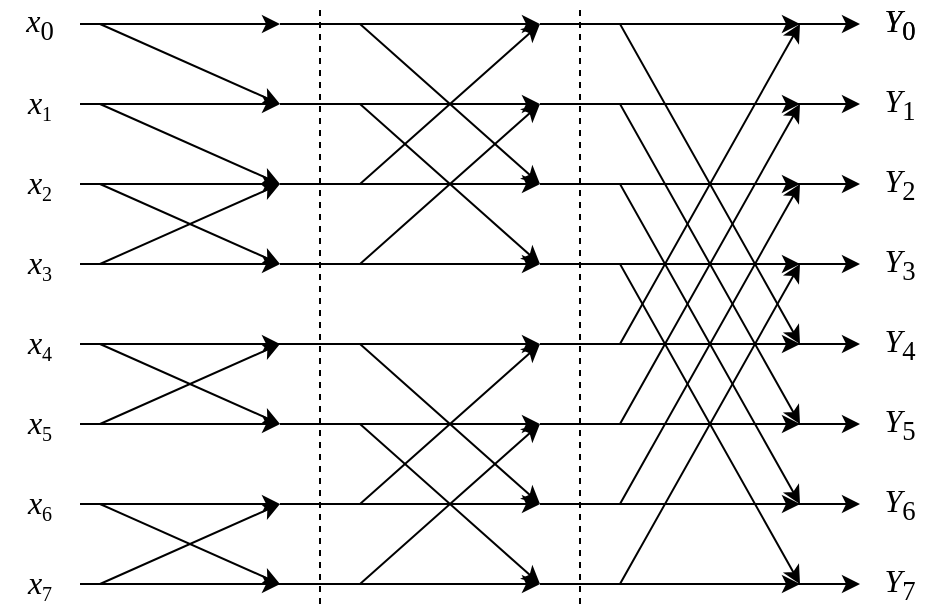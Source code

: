 <mxfile version="14.7.0" type="github">
  <diagram id="f7-6X2z1giVUKABA8KmS" name="Page-1">
    <mxGraphModel dx="1042" dy="555" grid="1" gridSize="10" guides="1" tooltips="1" connect="1" arrows="1" fold="1" page="1" pageScale="1" pageWidth="827" pageHeight="1169" math="0" shadow="0">
      <root>
        <mxCell id="0" />
        <mxCell id="1" parent="0" />
        <mxCell id="zdiVoKsY8De2FaTXRVO9-1" value="" style="endArrow=classic;html=1;" edge="1" parent="1">
          <mxGeometry relative="1" as="geometry">
            <mxPoint x="80" y="120" as="sourcePoint" />
            <mxPoint x="180" y="120" as="targetPoint" />
          </mxGeometry>
        </mxCell>
        <mxCell id="zdiVoKsY8De2FaTXRVO9-28" value="" style="endArrow=classic;html=1;" edge="1" parent="1">
          <mxGeometry relative="1" as="geometry">
            <mxPoint x="80" y="160" as="sourcePoint" />
            <mxPoint x="180" y="160" as="targetPoint" />
          </mxGeometry>
        </mxCell>
        <mxCell id="zdiVoKsY8De2FaTXRVO9-30" value="" style="endArrow=classic;html=1;" edge="1" parent="1">
          <mxGeometry relative="1" as="geometry">
            <mxPoint x="80" y="200" as="sourcePoint" />
            <mxPoint x="180" y="200" as="targetPoint" />
          </mxGeometry>
        </mxCell>
        <mxCell id="zdiVoKsY8De2FaTXRVO9-32" value="" style="endArrow=classic;html=1;" edge="1" parent="1">
          <mxGeometry relative="1" as="geometry">
            <mxPoint x="80" y="240" as="sourcePoint" />
            <mxPoint x="180" y="240" as="targetPoint" />
          </mxGeometry>
        </mxCell>
        <mxCell id="zdiVoKsY8De2FaTXRVO9-34" value="" style="endArrow=classic;html=1;" edge="1" parent="1">
          <mxGeometry relative="1" as="geometry">
            <mxPoint x="80" y="280" as="sourcePoint" />
            <mxPoint x="180" y="280" as="targetPoint" />
          </mxGeometry>
        </mxCell>
        <mxCell id="zdiVoKsY8De2FaTXRVO9-36" value="" style="endArrow=classic;html=1;" edge="1" parent="1">
          <mxGeometry relative="1" as="geometry">
            <mxPoint x="80" y="320" as="sourcePoint" />
            <mxPoint x="180" y="320" as="targetPoint" />
          </mxGeometry>
        </mxCell>
        <mxCell id="zdiVoKsY8De2FaTXRVO9-38" value="" style="endArrow=classic;html=1;" edge="1" parent="1">
          <mxGeometry relative="1" as="geometry">
            <mxPoint x="80" y="360" as="sourcePoint" />
            <mxPoint x="180" y="360" as="targetPoint" />
          </mxGeometry>
        </mxCell>
        <mxCell id="zdiVoKsY8De2FaTXRVO9-40" value="" style="endArrow=classic;html=1;" edge="1" parent="1">
          <mxGeometry relative="1" as="geometry">
            <mxPoint x="80" y="400" as="sourcePoint" />
            <mxPoint x="180" y="400" as="targetPoint" />
          </mxGeometry>
        </mxCell>
        <mxCell id="zdiVoKsY8De2FaTXRVO9-44" value="" style="endArrow=classic;html=1;" edge="1" parent="1">
          <mxGeometry relative="1" as="geometry">
            <mxPoint x="90" y="120" as="sourcePoint" />
            <mxPoint x="180" y="160" as="targetPoint" />
          </mxGeometry>
        </mxCell>
        <mxCell id="zdiVoKsY8De2FaTXRVO9-46" value="" style="endArrow=classic;html=1;" edge="1" parent="1">
          <mxGeometry relative="1" as="geometry">
            <mxPoint x="90" y="200" as="sourcePoint" />
            <mxPoint x="180" y="240" as="targetPoint" />
          </mxGeometry>
        </mxCell>
        <mxCell id="zdiVoKsY8De2FaTXRVO9-47" value="" style="endArrow=classic;html=1;" edge="1" parent="1">
          <mxGeometry relative="1" as="geometry">
            <mxPoint x="90" y="280" as="sourcePoint" />
            <mxPoint x="180" y="320" as="targetPoint" />
          </mxGeometry>
        </mxCell>
        <mxCell id="zdiVoKsY8De2FaTXRVO9-48" value="" style="endArrow=classic;html=1;" edge="1" parent="1">
          <mxGeometry relative="1" as="geometry">
            <mxPoint x="90" y="360" as="sourcePoint" />
            <mxPoint x="180" y="400" as="targetPoint" />
          </mxGeometry>
        </mxCell>
        <mxCell id="zdiVoKsY8De2FaTXRVO9-51" value="" style="endArrow=classic;html=1;" edge="1" parent="1">
          <mxGeometry relative="1" as="geometry">
            <mxPoint x="90" y="240" as="sourcePoint" />
            <mxPoint x="180" y="200" as="targetPoint" />
          </mxGeometry>
        </mxCell>
        <mxCell id="zdiVoKsY8De2FaTXRVO9-52" value="" style="endArrow=classic;html=1;" edge="1" parent="1">
          <mxGeometry relative="1" as="geometry">
            <mxPoint x="90" y="320" as="sourcePoint" />
            <mxPoint x="180" y="280" as="targetPoint" />
          </mxGeometry>
        </mxCell>
        <mxCell id="zdiVoKsY8De2FaTXRVO9-53" value="" style="endArrow=classic;html=1;" edge="1" parent="1">
          <mxGeometry relative="1" as="geometry">
            <mxPoint x="90" y="400" as="sourcePoint" />
            <mxPoint x="180" y="360" as="targetPoint" />
          </mxGeometry>
        </mxCell>
        <mxCell id="zdiVoKsY8De2FaTXRVO9-54" value="" style="endArrow=classic;html=1;" edge="1" parent="1">
          <mxGeometry relative="1" as="geometry">
            <mxPoint x="180" y="120" as="sourcePoint" />
            <mxPoint x="310" y="120" as="targetPoint" />
          </mxGeometry>
        </mxCell>
        <mxCell id="zdiVoKsY8De2FaTXRVO9-56" value="" style="endArrow=classic;html=1;" edge="1" parent="1">
          <mxGeometry relative="1" as="geometry">
            <mxPoint x="180" y="160" as="sourcePoint" />
            <mxPoint x="310" y="160" as="targetPoint" />
          </mxGeometry>
        </mxCell>
        <mxCell id="zdiVoKsY8De2FaTXRVO9-57" value="" style="endArrow=classic;html=1;" edge="1" parent="1">
          <mxGeometry relative="1" as="geometry">
            <mxPoint x="180" y="200" as="sourcePoint" />
            <mxPoint x="310" y="200" as="targetPoint" />
          </mxGeometry>
        </mxCell>
        <mxCell id="zdiVoKsY8De2FaTXRVO9-58" value="" style="endArrow=classic;html=1;" edge="1" parent="1">
          <mxGeometry relative="1" as="geometry">
            <mxPoint x="180" y="240" as="sourcePoint" />
            <mxPoint x="310" y="240" as="targetPoint" />
          </mxGeometry>
        </mxCell>
        <mxCell id="zdiVoKsY8De2FaTXRVO9-59" value="" style="endArrow=classic;html=1;" edge="1" parent="1">
          <mxGeometry relative="1" as="geometry">
            <mxPoint x="170" y="280" as="sourcePoint" />
            <mxPoint x="310" y="280" as="targetPoint" />
          </mxGeometry>
        </mxCell>
        <mxCell id="zdiVoKsY8De2FaTXRVO9-60" value="" style="endArrow=classic;html=1;" edge="1" parent="1">
          <mxGeometry relative="1" as="geometry">
            <mxPoint x="180" y="320" as="sourcePoint" />
            <mxPoint x="310" y="320" as="targetPoint" />
          </mxGeometry>
        </mxCell>
        <mxCell id="zdiVoKsY8De2FaTXRVO9-61" value="" style="endArrow=classic;html=1;" edge="1" parent="1">
          <mxGeometry relative="1" as="geometry">
            <mxPoint x="180" y="360" as="sourcePoint" />
            <mxPoint x="310" y="360" as="targetPoint" />
          </mxGeometry>
        </mxCell>
        <mxCell id="zdiVoKsY8De2FaTXRVO9-62" value="" style="endArrow=classic;html=1;" edge="1" parent="1">
          <mxGeometry relative="1" as="geometry">
            <mxPoint x="170" y="400" as="sourcePoint" />
            <mxPoint x="310" y="400" as="targetPoint" />
          </mxGeometry>
        </mxCell>
        <mxCell id="zdiVoKsY8De2FaTXRVO9-64" value="" style="endArrow=classic;html=1;" edge="1" parent="1">
          <mxGeometry relative="1" as="geometry">
            <mxPoint x="220" y="120" as="sourcePoint" />
            <mxPoint x="310" y="200" as="targetPoint" />
          </mxGeometry>
        </mxCell>
        <mxCell id="zdiVoKsY8De2FaTXRVO9-67" value="" style="endArrow=classic;html=1;" edge="1" parent="1">
          <mxGeometry relative="1" as="geometry">
            <mxPoint x="220" y="160" as="sourcePoint" />
            <mxPoint x="310" y="240" as="targetPoint" />
          </mxGeometry>
        </mxCell>
        <mxCell id="zdiVoKsY8De2FaTXRVO9-68" value="" style="endArrow=classic;html=1;" edge="1" parent="1">
          <mxGeometry relative="1" as="geometry">
            <mxPoint x="220" y="280" as="sourcePoint" />
            <mxPoint x="310" y="360" as="targetPoint" />
          </mxGeometry>
        </mxCell>
        <mxCell id="zdiVoKsY8De2FaTXRVO9-69" value="" style="endArrow=classic;html=1;" edge="1" parent="1">
          <mxGeometry relative="1" as="geometry">
            <mxPoint x="220" y="320" as="sourcePoint" />
            <mxPoint x="310" y="400" as="targetPoint" />
          </mxGeometry>
        </mxCell>
        <mxCell id="zdiVoKsY8De2FaTXRVO9-73" value="" style="endArrow=classic;html=1;" edge="1" parent="1">
          <mxGeometry relative="1" as="geometry">
            <mxPoint x="220" y="200" as="sourcePoint" />
            <mxPoint x="310" y="120" as="targetPoint" />
          </mxGeometry>
        </mxCell>
        <mxCell id="zdiVoKsY8De2FaTXRVO9-75" value="" style="endArrow=classic;html=1;" edge="1" parent="1">
          <mxGeometry relative="1" as="geometry">
            <mxPoint x="220" y="240" as="sourcePoint" />
            <mxPoint x="310" y="160" as="targetPoint" />
          </mxGeometry>
        </mxCell>
        <mxCell id="zdiVoKsY8De2FaTXRVO9-76" value="" style="endArrow=classic;html=1;" edge="1" parent="1">
          <mxGeometry relative="1" as="geometry">
            <mxPoint x="220" y="360" as="sourcePoint" />
            <mxPoint x="310" y="280" as="targetPoint" />
          </mxGeometry>
        </mxCell>
        <mxCell id="zdiVoKsY8De2FaTXRVO9-77" value="" style="endArrow=classic;html=1;" edge="1" parent="1">
          <mxGeometry relative="1" as="geometry">
            <mxPoint x="220" y="400" as="sourcePoint" />
            <mxPoint x="310" y="320" as="targetPoint" />
          </mxGeometry>
        </mxCell>
        <mxCell id="zdiVoKsY8De2FaTXRVO9-79" value="" style="endArrow=none;dashed=1;html=1;" edge="1" parent="1">
          <mxGeometry width="50" height="50" relative="1" as="geometry">
            <mxPoint x="200" y="410" as="sourcePoint" />
            <mxPoint x="200" y="110" as="targetPoint" />
          </mxGeometry>
        </mxCell>
        <mxCell id="zdiVoKsY8De2FaTXRVO9-84" value="" style="endArrow=classic;html=1;" edge="1" parent="1">
          <mxGeometry relative="1" as="geometry">
            <mxPoint x="310" y="120" as="sourcePoint" />
            <mxPoint x="440" y="120" as="targetPoint" />
          </mxGeometry>
        </mxCell>
        <mxCell id="zdiVoKsY8De2FaTXRVO9-87" value="" style="endArrow=classic;html=1;" edge="1" parent="1">
          <mxGeometry relative="1" as="geometry">
            <mxPoint x="310" y="160" as="sourcePoint" />
            <mxPoint x="440" y="160" as="targetPoint" />
          </mxGeometry>
        </mxCell>
        <mxCell id="zdiVoKsY8De2FaTXRVO9-88" value="" style="endArrow=classic;html=1;" edge="1" parent="1">
          <mxGeometry relative="1" as="geometry">
            <mxPoint x="310" y="200" as="sourcePoint" />
            <mxPoint x="440" y="200" as="targetPoint" />
          </mxGeometry>
        </mxCell>
        <mxCell id="zdiVoKsY8De2FaTXRVO9-89" value="" style="endArrow=classic;html=1;" edge="1" parent="1">
          <mxGeometry relative="1" as="geometry">
            <mxPoint x="310" y="240" as="sourcePoint" />
            <mxPoint x="440" y="240" as="targetPoint" />
          </mxGeometry>
        </mxCell>
        <mxCell id="zdiVoKsY8De2FaTXRVO9-90" value="" style="endArrow=classic;html=1;" edge="1" parent="1">
          <mxGeometry relative="1" as="geometry">
            <mxPoint x="310" y="280" as="sourcePoint" />
            <mxPoint x="440" y="280" as="targetPoint" />
          </mxGeometry>
        </mxCell>
        <mxCell id="zdiVoKsY8De2FaTXRVO9-91" value="" style="endArrow=classic;html=1;" edge="1" parent="1">
          <mxGeometry relative="1" as="geometry">
            <mxPoint x="310" y="320" as="sourcePoint" />
            <mxPoint x="440" y="320" as="targetPoint" />
          </mxGeometry>
        </mxCell>
        <mxCell id="zdiVoKsY8De2FaTXRVO9-92" value="" style="endArrow=classic;html=1;" edge="1" parent="1">
          <mxGeometry relative="1" as="geometry">
            <mxPoint x="310" y="360" as="sourcePoint" />
            <mxPoint x="440" y="360" as="targetPoint" />
          </mxGeometry>
        </mxCell>
        <mxCell id="zdiVoKsY8De2FaTXRVO9-93" value="" style="endArrow=classic;html=1;" edge="1" parent="1">
          <mxGeometry relative="1" as="geometry">
            <mxPoint x="310" y="400" as="sourcePoint" />
            <mxPoint x="440" y="400" as="targetPoint" />
          </mxGeometry>
        </mxCell>
        <mxCell id="zdiVoKsY8De2FaTXRVO9-94" value="" style="endArrow=classic;html=1;" edge="1" parent="1">
          <mxGeometry relative="1" as="geometry">
            <mxPoint x="320" y="120" as="sourcePoint" />
            <mxPoint x="470" y="120" as="targetPoint" />
          </mxGeometry>
        </mxCell>
        <mxCell id="zdiVoKsY8De2FaTXRVO9-95" value="" style="endArrow=classic;html=1;" edge="1" parent="1">
          <mxGeometry relative="1" as="geometry">
            <mxPoint x="320" y="160" as="sourcePoint" />
            <mxPoint x="470" y="160" as="targetPoint" />
          </mxGeometry>
        </mxCell>
        <mxCell id="zdiVoKsY8De2FaTXRVO9-96" value="" style="endArrow=classic;html=1;" edge="1" parent="1">
          <mxGeometry relative="1" as="geometry">
            <mxPoint x="320" y="200" as="sourcePoint" />
            <mxPoint x="470" y="200" as="targetPoint" />
          </mxGeometry>
        </mxCell>
        <mxCell id="zdiVoKsY8De2FaTXRVO9-97" value="" style="endArrow=classic;html=1;" edge="1" parent="1">
          <mxGeometry relative="1" as="geometry">
            <mxPoint x="320" y="240" as="sourcePoint" />
            <mxPoint x="470" y="240" as="targetPoint" />
          </mxGeometry>
        </mxCell>
        <mxCell id="zdiVoKsY8De2FaTXRVO9-98" value="" style="endArrow=classic;html=1;" edge="1" parent="1">
          <mxGeometry relative="1" as="geometry">
            <mxPoint x="320" y="280" as="sourcePoint" />
            <mxPoint x="470" y="280" as="targetPoint" />
          </mxGeometry>
        </mxCell>
        <mxCell id="zdiVoKsY8De2FaTXRVO9-99" value="" style="endArrow=classic;html=1;" edge="1" parent="1">
          <mxGeometry relative="1" as="geometry">
            <mxPoint x="320" y="320" as="sourcePoint" />
            <mxPoint x="470" y="320" as="targetPoint" />
          </mxGeometry>
        </mxCell>
        <mxCell id="zdiVoKsY8De2FaTXRVO9-100" value="" style="endArrow=classic;html=1;" edge="1" parent="1">
          <mxGeometry relative="1" as="geometry">
            <mxPoint x="320" y="360" as="sourcePoint" />
            <mxPoint x="470" y="360" as="targetPoint" />
          </mxGeometry>
        </mxCell>
        <mxCell id="zdiVoKsY8De2FaTXRVO9-101" value="" style="endArrow=classic;html=1;" edge="1" parent="1">
          <mxGeometry relative="1" as="geometry">
            <mxPoint x="320" y="400" as="sourcePoint" />
            <mxPoint x="470" y="400" as="targetPoint" />
          </mxGeometry>
        </mxCell>
        <mxCell id="zdiVoKsY8De2FaTXRVO9-102" value="" style="endArrow=none;dashed=1;html=1;" edge="1" parent="1">
          <mxGeometry width="50" height="50" relative="1" as="geometry">
            <mxPoint x="330" y="410" as="sourcePoint" />
            <mxPoint x="330" y="110" as="targetPoint" />
          </mxGeometry>
        </mxCell>
        <mxCell id="zdiVoKsY8De2FaTXRVO9-108" value="" style="endArrow=classic;html=1;" edge="1" parent="1">
          <mxGeometry relative="1" as="geometry">
            <mxPoint x="350" y="120" as="sourcePoint" />
            <mxPoint x="440" y="280" as="targetPoint" />
          </mxGeometry>
        </mxCell>
        <mxCell id="zdiVoKsY8De2FaTXRVO9-110" value="" style="endArrow=classic;html=1;" edge="1" parent="1">
          <mxGeometry relative="1" as="geometry">
            <mxPoint x="350" y="160" as="sourcePoint" />
            <mxPoint x="440" y="320" as="targetPoint" />
          </mxGeometry>
        </mxCell>
        <mxCell id="zdiVoKsY8De2FaTXRVO9-111" value="" style="endArrow=classic;html=1;" edge="1" parent="1">
          <mxGeometry relative="1" as="geometry">
            <mxPoint x="350" y="200" as="sourcePoint" />
            <mxPoint x="440" y="360" as="targetPoint" />
          </mxGeometry>
        </mxCell>
        <mxCell id="zdiVoKsY8De2FaTXRVO9-112" value="" style="endArrow=classic;html=1;" edge="1" parent="1">
          <mxGeometry relative="1" as="geometry">
            <mxPoint x="350" y="240" as="sourcePoint" />
            <mxPoint x="440" y="400" as="targetPoint" />
          </mxGeometry>
        </mxCell>
        <mxCell id="zdiVoKsY8De2FaTXRVO9-113" value="" style="endArrow=classic;html=1;" edge="1" parent="1">
          <mxGeometry relative="1" as="geometry">
            <mxPoint x="350" y="280" as="sourcePoint" />
            <mxPoint x="440" y="120" as="targetPoint" />
          </mxGeometry>
        </mxCell>
        <mxCell id="zdiVoKsY8De2FaTXRVO9-114" value="" style="endArrow=classic;html=1;" edge="1" parent="1">
          <mxGeometry relative="1" as="geometry">
            <mxPoint x="350" y="320" as="sourcePoint" />
            <mxPoint x="440" y="160" as="targetPoint" />
          </mxGeometry>
        </mxCell>
        <mxCell id="zdiVoKsY8De2FaTXRVO9-115" value="" style="endArrow=classic;html=1;" edge="1" parent="1">
          <mxGeometry relative="1" as="geometry">
            <mxPoint x="350" y="360" as="sourcePoint" />
            <mxPoint x="440" y="200" as="targetPoint" />
          </mxGeometry>
        </mxCell>
        <mxCell id="zdiVoKsY8De2FaTXRVO9-116" value="" style="endArrow=classic;html=1;" edge="1" parent="1">
          <mxGeometry relative="1" as="geometry">
            <mxPoint x="350" y="400" as="sourcePoint" />
            <mxPoint x="440" y="240" as="targetPoint" />
          </mxGeometry>
        </mxCell>
        <mxCell id="zdiVoKsY8De2FaTXRVO9-117" value="&lt;font face=&quot;Times New Roman&quot; style=&quot;font-size: 16px&quot;&gt;&lt;i&gt;Y&lt;/i&gt;&lt;sub&gt;0&lt;/sub&gt;&lt;/font&gt;" style="text;html=1;strokeColor=none;fillColor=none;align=center;verticalAlign=middle;whiteSpace=wrap;rounded=0;" vertex="1" parent="1">
          <mxGeometry x="470" y="110" width="40" height="20" as="geometry" />
        </mxCell>
        <mxCell id="zdiVoKsY8De2FaTXRVO9-118" value="&lt;font face=&quot;Times New Roman&quot; style=&quot;font-size: 16px&quot;&gt;&lt;i&gt;Y&lt;/i&gt;&lt;sub&gt;3&lt;/sub&gt;&lt;/font&gt;" style="text;html=1;strokeColor=none;fillColor=none;align=center;verticalAlign=middle;whiteSpace=wrap;rounded=0;" vertex="1" parent="1">
          <mxGeometry x="470" y="230" width="40" height="20" as="geometry" />
        </mxCell>
        <mxCell id="zdiVoKsY8De2FaTXRVO9-119" value="&lt;font face=&quot;Times New Roman&quot; style=&quot;font-size: 16px&quot;&gt;&lt;i&gt;Y&lt;/i&gt;&lt;sub&gt;4&lt;/sub&gt;&lt;/font&gt;" style="text;html=1;strokeColor=none;fillColor=none;align=center;verticalAlign=middle;whiteSpace=wrap;rounded=0;" vertex="1" parent="1">
          <mxGeometry x="470" y="270" width="40" height="20" as="geometry" />
        </mxCell>
        <mxCell id="zdiVoKsY8De2FaTXRVO9-120" value="&lt;font face=&quot;Times New Roman&quot; style=&quot;font-size: 16px&quot;&gt;&lt;i&gt;Y&lt;/i&gt;&lt;sub&gt;5&lt;/sub&gt;&lt;/font&gt;" style="text;html=1;strokeColor=none;fillColor=none;align=center;verticalAlign=middle;whiteSpace=wrap;rounded=0;" vertex="1" parent="1">
          <mxGeometry x="470" y="310" width="40" height="20" as="geometry" />
        </mxCell>
        <mxCell id="zdiVoKsY8De2FaTXRVO9-121" value="&lt;font face=&quot;Times New Roman&quot; style=&quot;font-size: 16px&quot;&gt;&lt;i&gt;Y&lt;/i&gt;&lt;sub&gt;6&lt;/sub&gt;&lt;/font&gt;" style="text;html=1;strokeColor=none;fillColor=none;align=center;verticalAlign=middle;whiteSpace=wrap;rounded=0;" vertex="1" parent="1">
          <mxGeometry x="470" y="350" width="40" height="20" as="geometry" />
        </mxCell>
        <mxCell id="zdiVoKsY8De2FaTXRVO9-122" value="&lt;font face=&quot;Times New Roman&quot; style=&quot;font-size: 16px&quot;&gt;&lt;i&gt;Y&lt;/i&gt;&lt;sub&gt;7&lt;/sub&gt;&lt;/font&gt;" style="text;html=1;strokeColor=none;fillColor=none;align=center;verticalAlign=middle;whiteSpace=wrap;rounded=0;" vertex="1" parent="1">
          <mxGeometry x="470" y="390" width="40" height="20" as="geometry" />
        </mxCell>
        <mxCell id="zdiVoKsY8De2FaTXRVO9-123" value="&lt;font face=&quot;Times New Roman&quot; style=&quot;font-size: 16px&quot;&gt;&lt;i&gt;Y&lt;/i&gt;&lt;sub&gt;0&lt;/sub&gt;&lt;/font&gt;" style="text;html=1;strokeColor=none;fillColor=none;align=center;verticalAlign=middle;whiteSpace=wrap;rounded=0;" vertex="1" parent="1">
          <mxGeometry x="470" y="110" width="40" height="20" as="geometry" />
        </mxCell>
        <mxCell id="zdiVoKsY8De2FaTXRVO9-128" value="&lt;font face=&quot;Times New Roman&quot; style=&quot;font-size: 16px&quot;&gt;&lt;i&gt;Y&lt;/i&gt;&lt;sub&gt;2&lt;/sub&gt;&lt;/font&gt;" style="text;html=1;strokeColor=none;fillColor=none;align=center;verticalAlign=middle;whiteSpace=wrap;rounded=0;" vertex="1" parent="1">
          <mxGeometry x="470" y="190" width="40" height="20" as="geometry" />
        </mxCell>
        <mxCell id="zdiVoKsY8De2FaTXRVO9-129" value="&lt;font face=&quot;Times New Roman&quot; style=&quot;font-size: 16px&quot;&gt;&lt;i&gt;Y&lt;/i&gt;&lt;sub&gt;1&lt;/sub&gt;&lt;/font&gt;" style="text;html=1;strokeColor=none;fillColor=none;align=center;verticalAlign=middle;whiteSpace=wrap;rounded=0;" vertex="1" parent="1">
          <mxGeometry x="470" y="150" width="40" height="20" as="geometry" />
        </mxCell>
        <mxCell id="zdiVoKsY8De2FaTXRVO9-139" value="&lt;font face=&quot;Times New Roman&quot;&gt;&lt;span style=&quot;font-size: 16px&quot;&gt;&lt;i&gt;x&lt;/i&gt;&lt;sub&gt;0&lt;/sub&gt;&lt;/span&gt;&lt;/font&gt;" style="text;html=1;strokeColor=none;fillColor=none;align=center;verticalAlign=middle;whiteSpace=wrap;rounded=0;" vertex="1" parent="1">
          <mxGeometry x="40" y="110" width="40" height="20" as="geometry" />
        </mxCell>
        <mxCell id="zdiVoKsY8De2FaTXRVO9-140" value="&lt;i style=&quot;font-family: &amp;#34;times new roman&amp;#34; ; font-size: 16px&quot;&gt;x&lt;/i&gt;&lt;sub style=&quot;font-family: &amp;#34;times new roman&amp;#34;&quot;&gt;3&lt;/sub&gt;" style="text;html=1;strokeColor=none;fillColor=none;align=center;verticalAlign=middle;whiteSpace=wrap;rounded=0;" vertex="1" parent="1">
          <mxGeometry x="40" y="230" width="40" height="20" as="geometry" />
        </mxCell>
        <mxCell id="zdiVoKsY8De2FaTXRVO9-141" value="&lt;i style=&quot;font-family: &amp;#34;times new roman&amp;#34; ; font-size: 16px&quot;&gt;x&lt;/i&gt;&lt;sub style=&quot;font-family: &amp;#34;times new roman&amp;#34;&quot;&gt;4&lt;/sub&gt;" style="text;html=1;strokeColor=none;fillColor=none;align=center;verticalAlign=middle;whiteSpace=wrap;rounded=0;" vertex="1" parent="1">
          <mxGeometry x="40" y="270" width="40" height="20" as="geometry" />
        </mxCell>
        <mxCell id="zdiVoKsY8De2FaTXRVO9-142" value="&lt;i style=&quot;font-family: &amp;#34;times new roman&amp;#34; ; font-size: 16px&quot;&gt;x&lt;/i&gt;&lt;sub style=&quot;font-family: &amp;#34;times new roman&amp;#34;&quot;&gt;5&lt;/sub&gt;" style="text;html=1;strokeColor=none;fillColor=none;align=center;verticalAlign=middle;whiteSpace=wrap;rounded=0;" vertex="1" parent="1">
          <mxGeometry x="40" y="310" width="40" height="20" as="geometry" />
        </mxCell>
        <mxCell id="zdiVoKsY8De2FaTXRVO9-143" value="&lt;i style=&quot;font-family: &amp;#34;times new roman&amp;#34; ; font-size: 16px&quot;&gt;x&lt;/i&gt;&lt;sub style=&quot;font-family: &amp;#34;times new roman&amp;#34;&quot;&gt;6&lt;/sub&gt;" style="text;html=1;strokeColor=none;fillColor=none;align=center;verticalAlign=middle;whiteSpace=wrap;rounded=0;" vertex="1" parent="1">
          <mxGeometry x="40" y="350" width="40" height="20" as="geometry" />
        </mxCell>
        <mxCell id="zdiVoKsY8De2FaTXRVO9-144" value="&lt;i style=&quot;font-family: &amp;#34;times new roman&amp;#34; ; font-size: 16px&quot;&gt;x&lt;/i&gt;&lt;sub style=&quot;font-family: &amp;#34;times new roman&amp;#34;&quot;&gt;7&lt;/sub&gt;" style="text;html=1;strokeColor=none;fillColor=none;align=center;verticalAlign=middle;whiteSpace=wrap;rounded=0;" vertex="1" parent="1">
          <mxGeometry x="40" y="390" width="40" height="20" as="geometry" />
        </mxCell>
        <mxCell id="zdiVoKsY8De2FaTXRVO9-146" value="&lt;i style=&quot;font-family: &amp;#34;times new roman&amp;#34; ; font-size: 16px&quot;&gt;x&lt;/i&gt;&lt;sub style=&quot;font-family: &amp;#34;times new roman&amp;#34;&quot;&gt;2&lt;/sub&gt;" style="text;html=1;strokeColor=none;fillColor=none;align=center;verticalAlign=middle;whiteSpace=wrap;rounded=0;" vertex="1" parent="1">
          <mxGeometry x="40" y="190" width="40" height="20" as="geometry" />
        </mxCell>
        <mxCell id="zdiVoKsY8De2FaTXRVO9-147" value="&lt;i style=&quot;font-family: &amp;#34;times new roman&amp;#34; ; font-size: 16px&quot;&gt;x&lt;/i&gt;&lt;sub style=&quot;font-family: &amp;#34;times new roman&amp;#34;&quot;&gt;1&lt;/sub&gt;" style="text;html=1;strokeColor=none;fillColor=none;align=center;verticalAlign=middle;whiteSpace=wrap;rounded=0;" vertex="1" parent="1">
          <mxGeometry x="40" y="150" width="40" height="20" as="geometry" />
        </mxCell>
        <mxCell id="zdiVoKsY8De2FaTXRVO9-172" value="" style="endArrow=classic;html=1;" edge="1" parent="1">
          <mxGeometry relative="1" as="geometry">
            <mxPoint x="90" y="160" as="sourcePoint" />
            <mxPoint x="180" y="200" as="targetPoint" />
          </mxGeometry>
        </mxCell>
      </root>
    </mxGraphModel>
  </diagram>
</mxfile>

